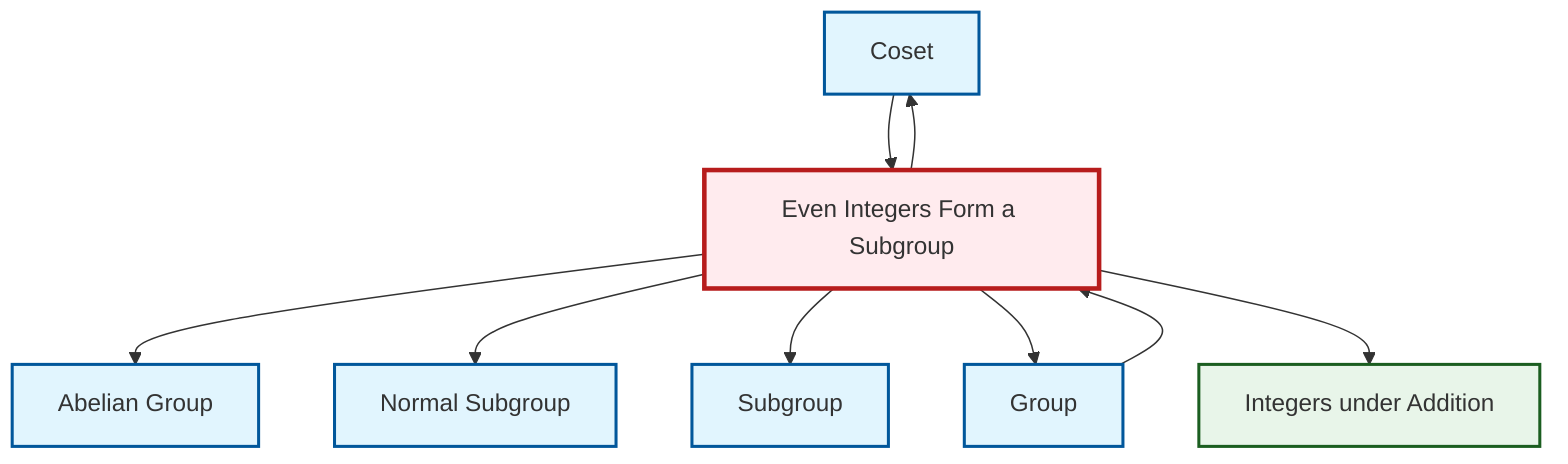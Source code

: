 graph TD
    classDef definition fill:#e1f5fe,stroke:#01579b,stroke-width:2px
    classDef theorem fill:#f3e5f5,stroke:#4a148c,stroke-width:2px
    classDef axiom fill:#fff3e0,stroke:#e65100,stroke-width:2px
    classDef example fill:#e8f5e9,stroke:#1b5e20,stroke-width:2px
    classDef current fill:#ffebee,stroke:#b71c1c,stroke-width:3px
    def-coset["Coset"]:::definition
    ex-even-integers-subgroup["Even Integers Form a Subgroup"]:::example
    def-subgroup["Subgroup"]:::definition
    def-abelian-group["Abelian Group"]:::definition
    def-group["Group"]:::definition
    def-normal-subgroup["Normal Subgroup"]:::definition
    ex-integers-addition["Integers under Addition"]:::example
    ex-even-integers-subgroup --> def-abelian-group
    ex-even-integers-subgroup --> def-coset
    def-coset --> ex-even-integers-subgroup
    ex-even-integers-subgroup --> def-normal-subgroup
    ex-even-integers-subgroup --> def-subgroup
    ex-even-integers-subgroup --> def-group
    def-group --> ex-even-integers-subgroup
    ex-even-integers-subgroup --> ex-integers-addition
    class ex-even-integers-subgroup current